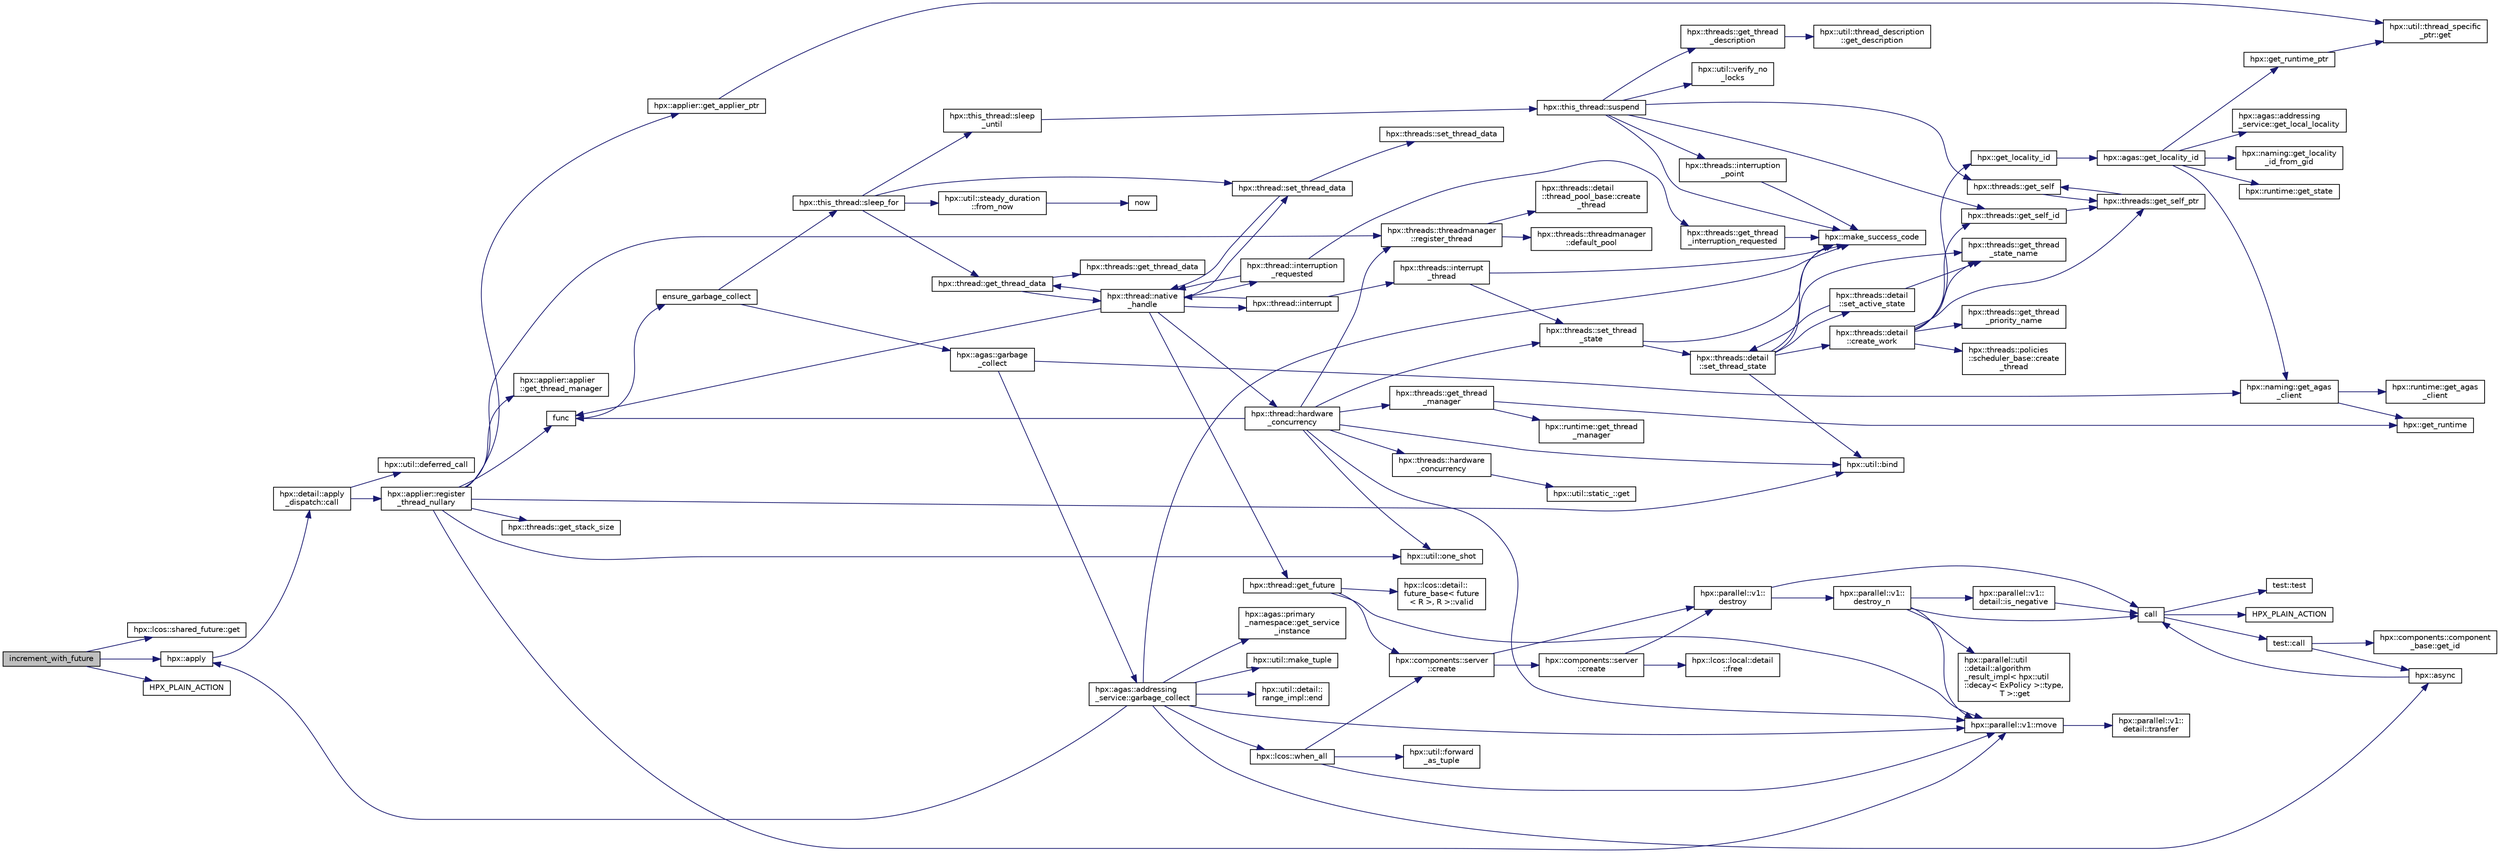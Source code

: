 digraph "increment_with_future"
{
  edge [fontname="Helvetica",fontsize="10",labelfontname="Helvetica",labelfontsize="10"];
  node [fontname="Helvetica",fontsize="10",shape=record];
  rankdir="LR";
  Node203 [label="increment_with_future",height=0.2,width=0.4,color="black", fillcolor="grey75", style="filled", fontcolor="black"];
  Node203 -> Node204 [color="midnightblue",fontsize="10",style="solid",fontname="Helvetica"];
  Node204 [label="hpx::lcos::shared_future::get",height=0.2,width=0.4,color="black", fillcolor="white", style="filled",URL="$d4/d31/classhpx_1_1lcos_1_1shared__future.html#a316b62d06e2bbab9e8d93fe64d13527e"];
  Node203 -> Node205 [color="midnightblue",fontsize="10",style="solid",fontname="Helvetica"];
  Node205 [label="hpx::apply",height=0.2,width=0.4,color="black", fillcolor="white", style="filled",URL="$d8/d83/namespacehpx.html#aa87762f0db0731d385f3fdfdb25d59fc"];
  Node205 -> Node206 [color="midnightblue",fontsize="10",style="solid",fontname="Helvetica"];
  Node206 [label="hpx::detail::apply\l_dispatch::call",height=0.2,width=0.4,color="black", fillcolor="white", style="filled",URL="$db/de8/structhpx_1_1detail_1_1apply__dispatch.html#a0755fab16d281e74bcff0f8045be9459"];
  Node206 -> Node207 [color="midnightblue",fontsize="10",style="solid",fontname="Helvetica"];
  Node207 [label="hpx::applier::register\l_thread_nullary",height=0.2,width=0.4,color="black", fillcolor="white", style="filled",URL="$d8/dcb/namespacehpx_1_1applier.html#a401cd1145927e58d74d1eb52aaccd936"];
  Node207 -> Node208 [color="midnightblue",fontsize="10",style="solid",fontname="Helvetica"];
  Node208 [label="hpx::applier::get_applier_ptr",height=0.2,width=0.4,color="black", fillcolor="white", style="filled",URL="$d8/dcb/namespacehpx_1_1applier.html#a617483cf2b77ad3a0aa428ade7b35299"];
  Node208 -> Node209 [color="midnightblue",fontsize="10",style="solid",fontname="Helvetica"];
  Node209 [label="hpx::util::thread_specific\l_ptr::get",height=0.2,width=0.4,color="black", fillcolor="white", style="filled",URL="$d4/d4c/structhpx_1_1util_1_1thread__specific__ptr.html#a3b27d8520710478aa41d1f74206bdba9"];
  Node207 -> Node210 [color="midnightblue",fontsize="10",style="solid",fontname="Helvetica"];
  Node210 [label="func",height=0.2,width=0.4,color="black", fillcolor="white", style="filled",URL="$d8/dfd/id__type__ref__counting__1032_8cpp.html#ab811b86ea5107ffb3351fcaa29d2c652"];
  Node210 -> Node211 [color="midnightblue",fontsize="10",style="solid",fontname="Helvetica"];
  Node211 [label="ensure_garbage_collect",height=0.2,width=0.4,color="black", fillcolor="white", style="filled",URL="$d8/dfd/id__type__ref__counting__1032_8cpp.html#a5264b94bf7c262ac0e521fb290d476d5"];
  Node211 -> Node212 [color="midnightblue",fontsize="10",style="solid",fontname="Helvetica"];
  Node212 [label="hpx::this_thread::sleep_for",height=0.2,width=0.4,color="black", fillcolor="white", style="filled",URL="$d9/d52/namespacehpx_1_1this__thread.html#afc042a5a5fa52eef2d1d177a343435cf"];
  Node212 -> Node213 [color="midnightblue",fontsize="10",style="solid",fontname="Helvetica"];
  Node213 [label="hpx::this_thread::sleep\l_until",height=0.2,width=0.4,color="black", fillcolor="white", style="filled",URL="$d9/d52/namespacehpx_1_1this__thread.html#ae12a853980115b23ff0ab8ca06622658"];
  Node213 -> Node214 [color="midnightblue",fontsize="10",style="solid",fontname="Helvetica"];
  Node214 [label="hpx::this_thread::suspend",height=0.2,width=0.4,color="black", fillcolor="white", style="filled",URL="$d9/d52/namespacehpx_1_1this__thread.html#aca220026fb3014c0881d129fe31c0073"];
  Node214 -> Node215 [color="midnightblue",fontsize="10",style="solid",fontname="Helvetica"];
  Node215 [label="hpx::threads::get_self",height=0.2,width=0.4,color="black", fillcolor="white", style="filled",URL="$d7/d28/namespacehpx_1_1threads.html#a07daf4d6d29233f20d66d41ab7b5b8e8"];
  Node215 -> Node216 [color="midnightblue",fontsize="10",style="solid",fontname="Helvetica"];
  Node216 [label="hpx::threads::get_self_ptr",height=0.2,width=0.4,color="black", fillcolor="white", style="filled",URL="$d7/d28/namespacehpx_1_1threads.html#a22877ae347ad884cde3a51397dad6c53"];
  Node216 -> Node215 [color="midnightblue",fontsize="10",style="solid",fontname="Helvetica"];
  Node214 -> Node217 [color="midnightblue",fontsize="10",style="solid",fontname="Helvetica"];
  Node217 [label="hpx::threads::get_self_id",height=0.2,width=0.4,color="black", fillcolor="white", style="filled",URL="$d7/d28/namespacehpx_1_1threads.html#afafe0f900b9fac3d4ed3c747625c1cfe"];
  Node217 -> Node216 [color="midnightblue",fontsize="10",style="solid",fontname="Helvetica"];
  Node214 -> Node218 [color="midnightblue",fontsize="10",style="solid",fontname="Helvetica"];
  Node218 [label="hpx::threads::interruption\l_point",height=0.2,width=0.4,color="black", fillcolor="white", style="filled",URL="$d7/d28/namespacehpx_1_1threads.html#ada6ec56a12b050707311d8c628089059"];
  Node218 -> Node219 [color="midnightblue",fontsize="10",style="solid",fontname="Helvetica"];
  Node219 [label="hpx::make_success_code",height=0.2,width=0.4,color="black", fillcolor="white", style="filled",URL="$d8/d83/namespacehpx.html#a0e8512a8f49e2a6c8185061181419d8f",tooltip="Returns error_code(hpx::success, \"success\", mode). "];
  Node214 -> Node220 [color="midnightblue",fontsize="10",style="solid",fontname="Helvetica"];
  Node220 [label="hpx::util::verify_no\l_locks",height=0.2,width=0.4,color="black", fillcolor="white", style="filled",URL="$df/dad/namespacehpx_1_1util.html#ae0e1837ee6f09b79b26c2e788d2e9fc9"];
  Node214 -> Node221 [color="midnightblue",fontsize="10",style="solid",fontname="Helvetica"];
  Node221 [label="hpx::threads::get_thread\l_description",height=0.2,width=0.4,color="black", fillcolor="white", style="filled",URL="$d7/d28/namespacehpx_1_1threads.html#a42fc18a7a680f4e8bc633a4b4c956701"];
  Node221 -> Node222 [color="midnightblue",fontsize="10",style="solid",fontname="Helvetica"];
  Node222 [label="hpx::util::thread_description\l::get_description",height=0.2,width=0.4,color="black", fillcolor="white", style="filled",URL="$df/d9e/structhpx_1_1util_1_1thread__description.html#a8c834e14eca6eb228188022577f9f952"];
  Node214 -> Node219 [color="midnightblue",fontsize="10",style="solid",fontname="Helvetica"];
  Node212 -> Node223 [color="midnightblue",fontsize="10",style="solid",fontname="Helvetica"];
  Node223 [label="hpx::util::steady_duration\l::from_now",height=0.2,width=0.4,color="black", fillcolor="white", style="filled",URL="$d9/d4f/classhpx_1_1util_1_1steady__duration.html#a0132206d767cd0f7395507b40111a153"];
  Node223 -> Node224 [color="midnightblue",fontsize="10",style="solid",fontname="Helvetica"];
  Node224 [label="now",height=0.2,width=0.4,color="black", fillcolor="white", style="filled",URL="$de/db3/1d__stencil__1__omp_8cpp.html#a89e9667753dccfac455bd37a7a3a7b16"];
  Node212 -> Node225 [color="midnightblue",fontsize="10",style="solid",fontname="Helvetica"];
  Node225 [label="hpx::thread::get_thread_data",height=0.2,width=0.4,color="black", fillcolor="white", style="filled",URL="$de/d9b/classhpx_1_1thread.html#a4535ef82cec3b953d2c941d20e3e3904"];
  Node225 -> Node226 [color="midnightblue",fontsize="10",style="solid",fontname="Helvetica"];
  Node226 [label="hpx::threads::get_thread_data",height=0.2,width=0.4,color="black", fillcolor="white", style="filled",URL="$d7/d28/namespacehpx_1_1threads.html#a8737931ff6303807225f735b2b384ae4"];
  Node225 -> Node227 [color="midnightblue",fontsize="10",style="solid",fontname="Helvetica"];
  Node227 [label="hpx::thread::native\l_handle",height=0.2,width=0.4,color="black", fillcolor="white", style="filled",URL="$de/d9b/classhpx_1_1thread.html#acf48190d264ab64c1c4ec99d0b421b5a"];
  Node227 -> Node228 [color="midnightblue",fontsize="10",style="solid",fontname="Helvetica"];
  Node228 [label="hpx::thread::hardware\l_concurrency",height=0.2,width=0.4,color="black", fillcolor="white", style="filled",URL="$de/d9b/classhpx_1_1thread.html#a8e4fff210e02485ba493bc3a2a956c03"];
  Node228 -> Node229 [color="midnightblue",fontsize="10",style="solid",fontname="Helvetica"];
  Node229 [label="hpx::threads::hardware\l_concurrency",height=0.2,width=0.4,color="black", fillcolor="white", style="filled",URL="$d7/d28/namespacehpx_1_1threads.html#aa8752a235478d2ad7b5ac467b63ab527"];
  Node229 -> Node230 [color="midnightblue",fontsize="10",style="solid",fontname="Helvetica"];
  Node230 [label="hpx::util::static_::get",height=0.2,width=0.4,color="black", fillcolor="white", style="filled",URL="$d3/dbb/structhpx_1_1util_1_1static__.html#a2967c633948a3bf17a3b5405ef5a8318"];
  Node228 -> Node210 [color="midnightblue",fontsize="10",style="solid",fontname="Helvetica"];
  Node228 -> Node231 [color="midnightblue",fontsize="10",style="solid",fontname="Helvetica"];
  Node231 [label="hpx::util::bind",height=0.2,width=0.4,color="black", fillcolor="white", style="filled",URL="$df/dad/namespacehpx_1_1util.html#ad844caedf82a0173d6909d910c3e48c6"];
  Node228 -> Node232 [color="midnightblue",fontsize="10",style="solid",fontname="Helvetica"];
  Node232 [label="hpx::util::one_shot",height=0.2,width=0.4,color="black", fillcolor="white", style="filled",URL="$df/dad/namespacehpx_1_1util.html#a273e61be42a72415291e0ec0a4f28c7a"];
  Node228 -> Node233 [color="midnightblue",fontsize="10",style="solid",fontname="Helvetica"];
  Node233 [label="hpx::parallel::v1::move",height=0.2,width=0.4,color="black", fillcolor="white", style="filled",URL="$db/db9/namespacehpx_1_1parallel_1_1v1.html#aa7c4ede081ce786c9d1eb1adff495cfc"];
  Node233 -> Node234 [color="midnightblue",fontsize="10",style="solid",fontname="Helvetica"];
  Node234 [label="hpx::parallel::v1::\ldetail::transfer",height=0.2,width=0.4,color="black", fillcolor="white", style="filled",URL="$d2/ddd/namespacehpx_1_1parallel_1_1v1_1_1detail.html#ab1b56a05e1885ca7cc7ffa1804dd2f3c"];
  Node228 -> Node235 [color="midnightblue",fontsize="10",style="solid",fontname="Helvetica"];
  Node235 [label="hpx::threads::get_thread\l_manager",height=0.2,width=0.4,color="black", fillcolor="white", style="filled",URL="$d7/d28/namespacehpx_1_1threads.html#a076973c3a53beadde7d967e22c4f6cce"];
  Node235 -> Node236 [color="midnightblue",fontsize="10",style="solid",fontname="Helvetica"];
  Node236 [label="hpx::get_runtime",height=0.2,width=0.4,color="black", fillcolor="white", style="filled",URL="$d8/d83/namespacehpx.html#aef902cc6c7dd3b9fbadf34d1e850a070"];
  Node235 -> Node237 [color="midnightblue",fontsize="10",style="solid",fontname="Helvetica"];
  Node237 [label="hpx::runtime::get_thread\l_manager",height=0.2,width=0.4,color="black", fillcolor="white", style="filled",URL="$d0/d7b/classhpx_1_1runtime.html#a865b12d57fcd44a8d3dda3e35414f563"];
  Node228 -> Node238 [color="midnightblue",fontsize="10",style="solid",fontname="Helvetica"];
  Node238 [label="hpx::threads::threadmanager\l::register_thread",height=0.2,width=0.4,color="black", fillcolor="white", style="filled",URL="$d5/daa/classhpx_1_1threads_1_1threadmanager.html#a7f79c7578e08a60ca45eb276ce8133d8"];
  Node238 -> Node239 [color="midnightblue",fontsize="10",style="solid",fontname="Helvetica"];
  Node239 [label="hpx::threads::threadmanager\l::default_pool",height=0.2,width=0.4,color="black", fillcolor="white", style="filled",URL="$d5/daa/classhpx_1_1threads_1_1threadmanager.html#a851f067d03b5dd1c5e6a9a6a841e05df"];
  Node238 -> Node240 [color="midnightblue",fontsize="10",style="solid",fontname="Helvetica"];
  Node240 [label="hpx::threads::detail\l::thread_pool_base::create\l_thread",height=0.2,width=0.4,color="black", fillcolor="white", style="filled",URL="$de/dae/classhpx_1_1threads_1_1detail_1_1thread__pool__base.html#ad35d3779eef6f4528e62a26d71b34b34"];
  Node228 -> Node241 [color="midnightblue",fontsize="10",style="solid",fontname="Helvetica"];
  Node241 [label="hpx::threads::set_thread\l_state",height=0.2,width=0.4,color="black", fillcolor="white", style="filled",URL="$d7/d28/namespacehpx_1_1threads.html#ac0690ad16ad778bcc79dcd727cc33025",tooltip="Set the thread state of the thread referenced by the thread_id id. "];
  Node241 -> Node219 [color="midnightblue",fontsize="10",style="solid",fontname="Helvetica"];
  Node241 -> Node242 [color="midnightblue",fontsize="10",style="solid",fontname="Helvetica"];
  Node242 [label="hpx::threads::detail\l::set_thread_state",height=0.2,width=0.4,color="black", fillcolor="white", style="filled",URL="$d2/dd1/namespacehpx_1_1threads_1_1detail.html#af85ddc854c4a149bf1738eb1b111b9ab"];
  Node242 -> Node243 [color="midnightblue",fontsize="10",style="solid",fontname="Helvetica"];
  Node243 [label="hpx::threads::get_thread\l_state_name",height=0.2,width=0.4,color="black", fillcolor="white", style="filled",URL="$d7/d28/namespacehpx_1_1threads.html#a26f91ea8d2195f165c033241c5cd11db"];
  Node242 -> Node219 [color="midnightblue",fontsize="10",style="solid",fontname="Helvetica"];
  Node242 -> Node231 [color="midnightblue",fontsize="10",style="solid",fontname="Helvetica"];
  Node242 -> Node244 [color="midnightblue",fontsize="10",style="solid",fontname="Helvetica"];
  Node244 [label="hpx::threads::detail\l::set_active_state",height=0.2,width=0.4,color="black", fillcolor="white", style="filled",URL="$d2/dd1/namespacehpx_1_1threads_1_1detail.html#a45884a5bf04ad66a4f259231a3947e76"];
  Node244 -> Node243 [color="midnightblue",fontsize="10",style="solid",fontname="Helvetica"];
  Node244 -> Node242 [color="midnightblue",fontsize="10",style="solid",fontname="Helvetica"];
  Node242 -> Node245 [color="midnightblue",fontsize="10",style="solid",fontname="Helvetica"];
  Node245 [label="hpx::threads::detail\l::create_work",height=0.2,width=0.4,color="black", fillcolor="white", style="filled",URL="$d2/dd1/namespacehpx_1_1threads_1_1detail.html#ae22384a3c1b1a1940032fad068fb54b1"];
  Node245 -> Node243 [color="midnightblue",fontsize="10",style="solid",fontname="Helvetica"];
  Node245 -> Node246 [color="midnightblue",fontsize="10",style="solid",fontname="Helvetica"];
  Node246 [label="hpx::threads::get_thread\l_priority_name",height=0.2,width=0.4,color="black", fillcolor="white", style="filled",URL="$d7/d28/namespacehpx_1_1threads.html#a9c6b2fec0c1cf5b06ff83ce756ca6d42"];
  Node245 -> Node216 [color="midnightblue",fontsize="10",style="solid",fontname="Helvetica"];
  Node245 -> Node217 [color="midnightblue",fontsize="10",style="solid",fontname="Helvetica"];
  Node245 -> Node247 [color="midnightblue",fontsize="10",style="solid",fontname="Helvetica"];
  Node247 [label="hpx::get_locality_id",height=0.2,width=0.4,color="black", fillcolor="white", style="filled",URL="$d8/d83/namespacehpx.html#a158d7c54a657bb364c1704033010697b",tooltip="Return the number of the locality this function is being called from. "];
  Node247 -> Node248 [color="midnightblue",fontsize="10",style="solid",fontname="Helvetica"];
  Node248 [label="hpx::agas::get_locality_id",height=0.2,width=0.4,color="black", fillcolor="white", style="filled",URL="$dc/d54/namespacehpx_1_1agas.html#a491cc2ddecdf0f1a9129900caa6a4d3e"];
  Node248 -> Node249 [color="midnightblue",fontsize="10",style="solid",fontname="Helvetica"];
  Node249 [label="hpx::get_runtime_ptr",height=0.2,width=0.4,color="black", fillcolor="white", style="filled",URL="$d8/d83/namespacehpx.html#af29daf2bb3e01b4d6495a1742b6cce64"];
  Node249 -> Node209 [color="midnightblue",fontsize="10",style="solid",fontname="Helvetica"];
  Node248 -> Node250 [color="midnightblue",fontsize="10",style="solid",fontname="Helvetica"];
  Node250 [label="hpx::runtime::get_state",height=0.2,width=0.4,color="black", fillcolor="white", style="filled",URL="$d0/d7b/classhpx_1_1runtime.html#ab405f80e060dac95d624520f38b0524c"];
  Node248 -> Node251 [color="midnightblue",fontsize="10",style="solid",fontname="Helvetica"];
  Node251 [label="hpx::naming::get_agas\l_client",height=0.2,width=0.4,color="black", fillcolor="white", style="filled",URL="$d4/dc9/namespacehpx_1_1naming.html#a0408fffd5d34b620712a801b0ae3b032"];
  Node251 -> Node236 [color="midnightblue",fontsize="10",style="solid",fontname="Helvetica"];
  Node251 -> Node252 [color="midnightblue",fontsize="10",style="solid",fontname="Helvetica"];
  Node252 [label="hpx::runtime::get_agas\l_client",height=0.2,width=0.4,color="black", fillcolor="white", style="filled",URL="$d0/d7b/classhpx_1_1runtime.html#aeb5dddd30d6b9861669af8ad44d1a96a"];
  Node248 -> Node253 [color="midnightblue",fontsize="10",style="solid",fontname="Helvetica"];
  Node253 [label="hpx::agas::addressing\l_service::get_local_locality",height=0.2,width=0.4,color="black", fillcolor="white", style="filled",URL="$db/d58/structhpx_1_1agas_1_1addressing__service.html#ab52c19a37c2a7a006c6c15f90ad0539c"];
  Node248 -> Node254 [color="midnightblue",fontsize="10",style="solid",fontname="Helvetica"];
  Node254 [label="hpx::naming::get_locality\l_id_from_gid",height=0.2,width=0.4,color="black", fillcolor="white", style="filled",URL="$d4/dc9/namespacehpx_1_1naming.html#a7fd43037784560bd04fda9b49e33529f"];
  Node245 -> Node255 [color="midnightblue",fontsize="10",style="solid",fontname="Helvetica"];
  Node255 [label="hpx::threads::policies\l::scheduler_base::create\l_thread",height=0.2,width=0.4,color="black", fillcolor="white", style="filled",URL="$dd/d7e/structhpx_1_1threads_1_1policies_1_1scheduler__base.html#ad3b05cd7f363cc8e8410ce368c3794e0"];
  Node227 -> Node256 [color="midnightblue",fontsize="10",style="solid",fontname="Helvetica"];
  Node256 [label="hpx::thread::interrupt",height=0.2,width=0.4,color="black", fillcolor="white", style="filled",URL="$de/d9b/classhpx_1_1thread.html#ac34d0d033aa743c476a79dbc2e1a8a39"];
  Node256 -> Node257 [color="midnightblue",fontsize="10",style="solid",fontname="Helvetica"];
  Node257 [label="hpx::threads::interrupt\l_thread",height=0.2,width=0.4,color="black", fillcolor="white", style="filled",URL="$d7/d28/namespacehpx_1_1threads.html#a6bdda1a2aab61b9b13d274b5155d7e73"];
  Node257 -> Node219 [color="midnightblue",fontsize="10",style="solid",fontname="Helvetica"];
  Node257 -> Node241 [color="midnightblue",fontsize="10",style="solid",fontname="Helvetica"];
  Node256 -> Node227 [color="midnightblue",fontsize="10",style="solid",fontname="Helvetica"];
  Node227 -> Node258 [color="midnightblue",fontsize="10",style="solid",fontname="Helvetica"];
  Node258 [label="hpx::thread::interruption\l_requested",height=0.2,width=0.4,color="black", fillcolor="white", style="filled",URL="$de/d9b/classhpx_1_1thread.html#a33276bb4c20bbb0b1978944e18ef71b8"];
  Node258 -> Node259 [color="midnightblue",fontsize="10",style="solid",fontname="Helvetica"];
  Node259 [label="hpx::threads::get_thread\l_interruption_requested",height=0.2,width=0.4,color="black", fillcolor="white", style="filled",URL="$d7/d28/namespacehpx_1_1threads.html#ae64a7fdb8b5c8bac7be0c8282672a03b"];
  Node259 -> Node219 [color="midnightblue",fontsize="10",style="solid",fontname="Helvetica"];
  Node258 -> Node227 [color="midnightblue",fontsize="10",style="solid",fontname="Helvetica"];
  Node227 -> Node260 [color="midnightblue",fontsize="10",style="solid",fontname="Helvetica"];
  Node260 [label="hpx::thread::get_future",height=0.2,width=0.4,color="black", fillcolor="white", style="filled",URL="$de/d9b/classhpx_1_1thread.html#a87fdb0d8da826366fc190ed224900a64"];
  Node260 -> Node261 [color="midnightblue",fontsize="10",style="solid",fontname="Helvetica"];
  Node261 [label="hpx::lcos::detail::\lfuture_base\< future\l\< R \>, R \>::valid",height=0.2,width=0.4,color="black", fillcolor="white", style="filled",URL="$d5/dd7/classhpx_1_1lcos_1_1detail_1_1future__base.html#aaf7beb7374815614363033bd96573e75"];
  Node260 -> Node262 [color="midnightblue",fontsize="10",style="solid",fontname="Helvetica"];
  Node262 [label="hpx::components::server\l::create",height=0.2,width=0.4,color="black", fillcolor="white", style="filled",URL="$d2/da2/namespacehpx_1_1components_1_1server.html#ac776c89f3d68ceb910e8cee9fa937ab4",tooltip="Create arrays of components using their default constructor. "];
  Node262 -> Node263 [color="midnightblue",fontsize="10",style="solid",fontname="Helvetica"];
  Node263 [label="hpx::components::server\l::create",height=0.2,width=0.4,color="black", fillcolor="white", style="filled",URL="$d2/da2/namespacehpx_1_1components_1_1server.html#a77d26de181c97b444565e230577981bd"];
  Node263 -> Node264 [color="midnightblue",fontsize="10",style="solid",fontname="Helvetica"];
  Node264 [label="hpx::lcos::local::detail\l::free",height=0.2,width=0.4,color="black", fillcolor="white", style="filled",URL="$d4/dcb/namespacehpx_1_1lcos_1_1local_1_1detail.html#a55a940f019734e9bb045dc123cd80e48"];
  Node263 -> Node265 [color="midnightblue",fontsize="10",style="solid",fontname="Helvetica"];
  Node265 [label="hpx::parallel::v1::\ldestroy",height=0.2,width=0.4,color="black", fillcolor="white", style="filled",URL="$db/db9/namespacehpx_1_1parallel_1_1v1.html#acf303558375048e8a7cc9a2c2e09477f"];
  Node265 -> Node266 [color="midnightblue",fontsize="10",style="solid",fontname="Helvetica"];
  Node266 [label="call",height=0.2,width=0.4,color="black", fillcolor="white", style="filled",URL="$d2/d67/promise__1620_8cpp.html#a58357f0b82bc761e1d0b9091ed563a70"];
  Node266 -> Node267 [color="midnightblue",fontsize="10",style="solid",fontname="Helvetica"];
  Node267 [label="test::test",height=0.2,width=0.4,color="black", fillcolor="white", style="filled",URL="$d8/d89/structtest.html#ab42d5ece712d716b04cb3f686f297a26"];
  Node266 -> Node268 [color="midnightblue",fontsize="10",style="solid",fontname="Helvetica"];
  Node268 [label="HPX_PLAIN_ACTION",height=0.2,width=0.4,color="black", fillcolor="white", style="filled",URL="$d2/d67/promise__1620_8cpp.html#ab96aab827a4b1fcaf66cfe0ba83fef23"];
  Node266 -> Node269 [color="midnightblue",fontsize="10",style="solid",fontname="Helvetica"];
  Node269 [label="test::call",height=0.2,width=0.4,color="black", fillcolor="white", style="filled",URL="$d8/d89/structtest.html#aeb29e7ed6518b9426ccf1344c52620ae"];
  Node269 -> Node270 [color="midnightblue",fontsize="10",style="solid",fontname="Helvetica"];
  Node270 [label="hpx::async",height=0.2,width=0.4,color="black", fillcolor="white", style="filled",URL="$d8/d83/namespacehpx.html#acb7d8e37b73b823956ce144f9a57eaa4"];
  Node270 -> Node266 [color="midnightblue",fontsize="10",style="solid",fontname="Helvetica"];
  Node269 -> Node271 [color="midnightblue",fontsize="10",style="solid",fontname="Helvetica"];
  Node271 [label="hpx::components::component\l_base::get_id",height=0.2,width=0.4,color="black", fillcolor="white", style="filled",URL="$d2/de6/classhpx_1_1components_1_1component__base.html#a4c8fd93514039bdf01c48d66d82b19cd"];
  Node265 -> Node272 [color="midnightblue",fontsize="10",style="solid",fontname="Helvetica"];
  Node272 [label="hpx::parallel::v1::\ldestroy_n",height=0.2,width=0.4,color="black", fillcolor="white", style="filled",URL="$db/db9/namespacehpx_1_1parallel_1_1v1.html#a71d0691132a300690163f5636bcd5bd3"];
  Node272 -> Node273 [color="midnightblue",fontsize="10",style="solid",fontname="Helvetica"];
  Node273 [label="hpx::parallel::v1::\ldetail::is_negative",height=0.2,width=0.4,color="black", fillcolor="white", style="filled",URL="$d2/ddd/namespacehpx_1_1parallel_1_1v1_1_1detail.html#adf2e40fc4b20ad0fd442ee3118a4d527"];
  Node273 -> Node266 [color="midnightblue",fontsize="10",style="solid",fontname="Helvetica"];
  Node272 -> Node274 [color="midnightblue",fontsize="10",style="solid",fontname="Helvetica"];
  Node274 [label="hpx::parallel::util\l::detail::algorithm\l_result_impl\< hpx::util\l::decay\< ExPolicy \>::type,\l T \>::get",height=0.2,width=0.4,color="black", fillcolor="white", style="filled",URL="$d2/d42/structhpx_1_1parallel_1_1util_1_1detail_1_1algorithm__result__impl.html#ab5b051e8ec74eff5e0e62fd63f5d377e"];
  Node272 -> Node233 [color="midnightblue",fontsize="10",style="solid",fontname="Helvetica"];
  Node272 -> Node266 [color="midnightblue",fontsize="10",style="solid",fontname="Helvetica"];
  Node262 -> Node265 [color="midnightblue",fontsize="10",style="solid",fontname="Helvetica"];
  Node260 -> Node233 [color="midnightblue",fontsize="10",style="solid",fontname="Helvetica"];
  Node227 -> Node225 [color="midnightblue",fontsize="10",style="solid",fontname="Helvetica"];
  Node227 -> Node275 [color="midnightblue",fontsize="10",style="solid",fontname="Helvetica"];
  Node275 [label="hpx::thread::set_thread_data",height=0.2,width=0.4,color="black", fillcolor="white", style="filled",URL="$de/d9b/classhpx_1_1thread.html#a7317a3cf5251f3b33c990449570d4cea"];
  Node275 -> Node276 [color="midnightblue",fontsize="10",style="solid",fontname="Helvetica"];
  Node276 [label="hpx::threads::set_thread_data",height=0.2,width=0.4,color="black", fillcolor="white", style="filled",URL="$d7/d28/namespacehpx_1_1threads.html#a00a625acc149fce3ae38e4340454acf7"];
  Node275 -> Node227 [color="midnightblue",fontsize="10",style="solid",fontname="Helvetica"];
  Node227 -> Node210 [color="midnightblue",fontsize="10",style="solid",fontname="Helvetica"];
  Node212 -> Node275 [color="midnightblue",fontsize="10",style="solid",fontname="Helvetica"];
  Node211 -> Node277 [color="midnightblue",fontsize="10",style="solid",fontname="Helvetica"];
  Node277 [label="hpx::agas::garbage\l_collect",height=0.2,width=0.4,color="black", fillcolor="white", style="filled",URL="$dc/d54/namespacehpx_1_1agas.html#a951337adc4f9bd6df00a50737468e911"];
  Node277 -> Node251 [color="midnightblue",fontsize="10",style="solid",fontname="Helvetica"];
  Node277 -> Node278 [color="midnightblue",fontsize="10",style="solid",fontname="Helvetica"];
  Node278 [label="hpx::agas::addressing\l_service::garbage_collect",height=0.2,width=0.4,color="black", fillcolor="white", style="filled",URL="$db/d58/structhpx_1_1agas_1_1addressing__service.html#a87dcae0eacf6e62d5103ebf516d86f63"];
  Node278 -> Node219 [color="midnightblue",fontsize="10",style="solid",fontname="Helvetica"];
  Node278 -> Node279 [color="midnightblue",fontsize="10",style="solid",fontname="Helvetica"];
  Node279 [label="hpx::agas::primary\l_namespace::get_service\l_instance",height=0.2,width=0.4,color="black", fillcolor="white", style="filled",URL="$d1/d43/structhpx_1_1agas_1_1primary__namespace.html#a7630ff0f30ff8c23b13b4672c5350e2e"];
  Node278 -> Node280 [color="midnightblue",fontsize="10",style="solid",fontname="Helvetica"];
  Node280 [label="hpx::util::make_tuple",height=0.2,width=0.4,color="black", fillcolor="white", style="filled",URL="$df/dad/namespacehpx_1_1util.html#a06fa74211a987d208e013f400a9f5328"];
  Node278 -> Node281 [color="midnightblue",fontsize="10",style="solid",fontname="Helvetica"];
  Node281 [label="hpx::util::detail::\lrange_impl::end",height=0.2,width=0.4,color="black", fillcolor="white", style="filled",URL="$d4/d4a/namespacehpx_1_1util_1_1detail_1_1range__impl.html#afb2ea48b0902f52ee4d8b764807b4316"];
  Node278 -> Node205 [color="midnightblue",fontsize="10",style="solid",fontname="Helvetica"];
  Node278 -> Node233 [color="midnightblue",fontsize="10",style="solid",fontname="Helvetica"];
  Node278 -> Node270 [color="midnightblue",fontsize="10",style="solid",fontname="Helvetica"];
  Node278 -> Node282 [color="midnightblue",fontsize="10",style="solid",fontname="Helvetica"];
  Node282 [label="hpx::lcos::when_all",height=0.2,width=0.4,color="black", fillcolor="white", style="filled",URL="$d2/dc9/namespacehpx_1_1lcos.html#a1a6fb024d8690923fb185d5aee204d54"];
  Node282 -> Node283 [color="midnightblue",fontsize="10",style="solid",fontname="Helvetica"];
  Node283 [label="hpx::util::forward\l_as_tuple",height=0.2,width=0.4,color="black", fillcolor="white", style="filled",URL="$df/dad/namespacehpx_1_1util.html#ab7c31e3f24c3302a4f67b6735a6fa597"];
  Node282 -> Node233 [color="midnightblue",fontsize="10",style="solid",fontname="Helvetica"];
  Node282 -> Node262 [color="midnightblue",fontsize="10",style="solid",fontname="Helvetica"];
  Node207 -> Node231 [color="midnightblue",fontsize="10",style="solid",fontname="Helvetica"];
  Node207 -> Node232 [color="midnightblue",fontsize="10",style="solid",fontname="Helvetica"];
  Node207 -> Node233 [color="midnightblue",fontsize="10",style="solid",fontname="Helvetica"];
  Node207 -> Node284 [color="midnightblue",fontsize="10",style="solid",fontname="Helvetica"];
  Node284 [label="hpx::threads::get_stack_size",height=0.2,width=0.4,color="black", fillcolor="white", style="filled",URL="$d7/d28/namespacehpx_1_1threads.html#af597241b3c2785150be206737ca04aa6",tooltip="The get_stack_size function is part of the thread related API. It. "];
  Node207 -> Node285 [color="midnightblue",fontsize="10",style="solid",fontname="Helvetica"];
  Node285 [label="hpx::applier::applier\l::get_thread_manager",height=0.2,width=0.4,color="black", fillcolor="white", style="filled",URL="$da/dcb/classhpx_1_1applier_1_1applier.html#acc36d583973701e573be39da97bba866",tooltip="Access the thread-manager instance associated with this applier. "];
  Node207 -> Node238 [color="midnightblue",fontsize="10",style="solid",fontname="Helvetica"];
  Node206 -> Node286 [color="midnightblue",fontsize="10",style="solid",fontname="Helvetica"];
  Node286 [label="hpx::util::deferred_call",height=0.2,width=0.4,color="black", fillcolor="white", style="filled",URL="$df/dad/namespacehpx_1_1util.html#acdded623c658a7a3436f7e76bc9d881c"];
  Node203 -> Node287 [color="midnightblue",fontsize="10",style="solid",fontname="Helvetica"];
  Node287 [label="HPX_PLAIN_ACTION",height=0.2,width=0.4,color="black", fillcolor="white", style="filled",URL="$d9/d40/apply__remote_8cpp.html#a2dd09eaba73b7c948998620b392bd7c1"];
}
